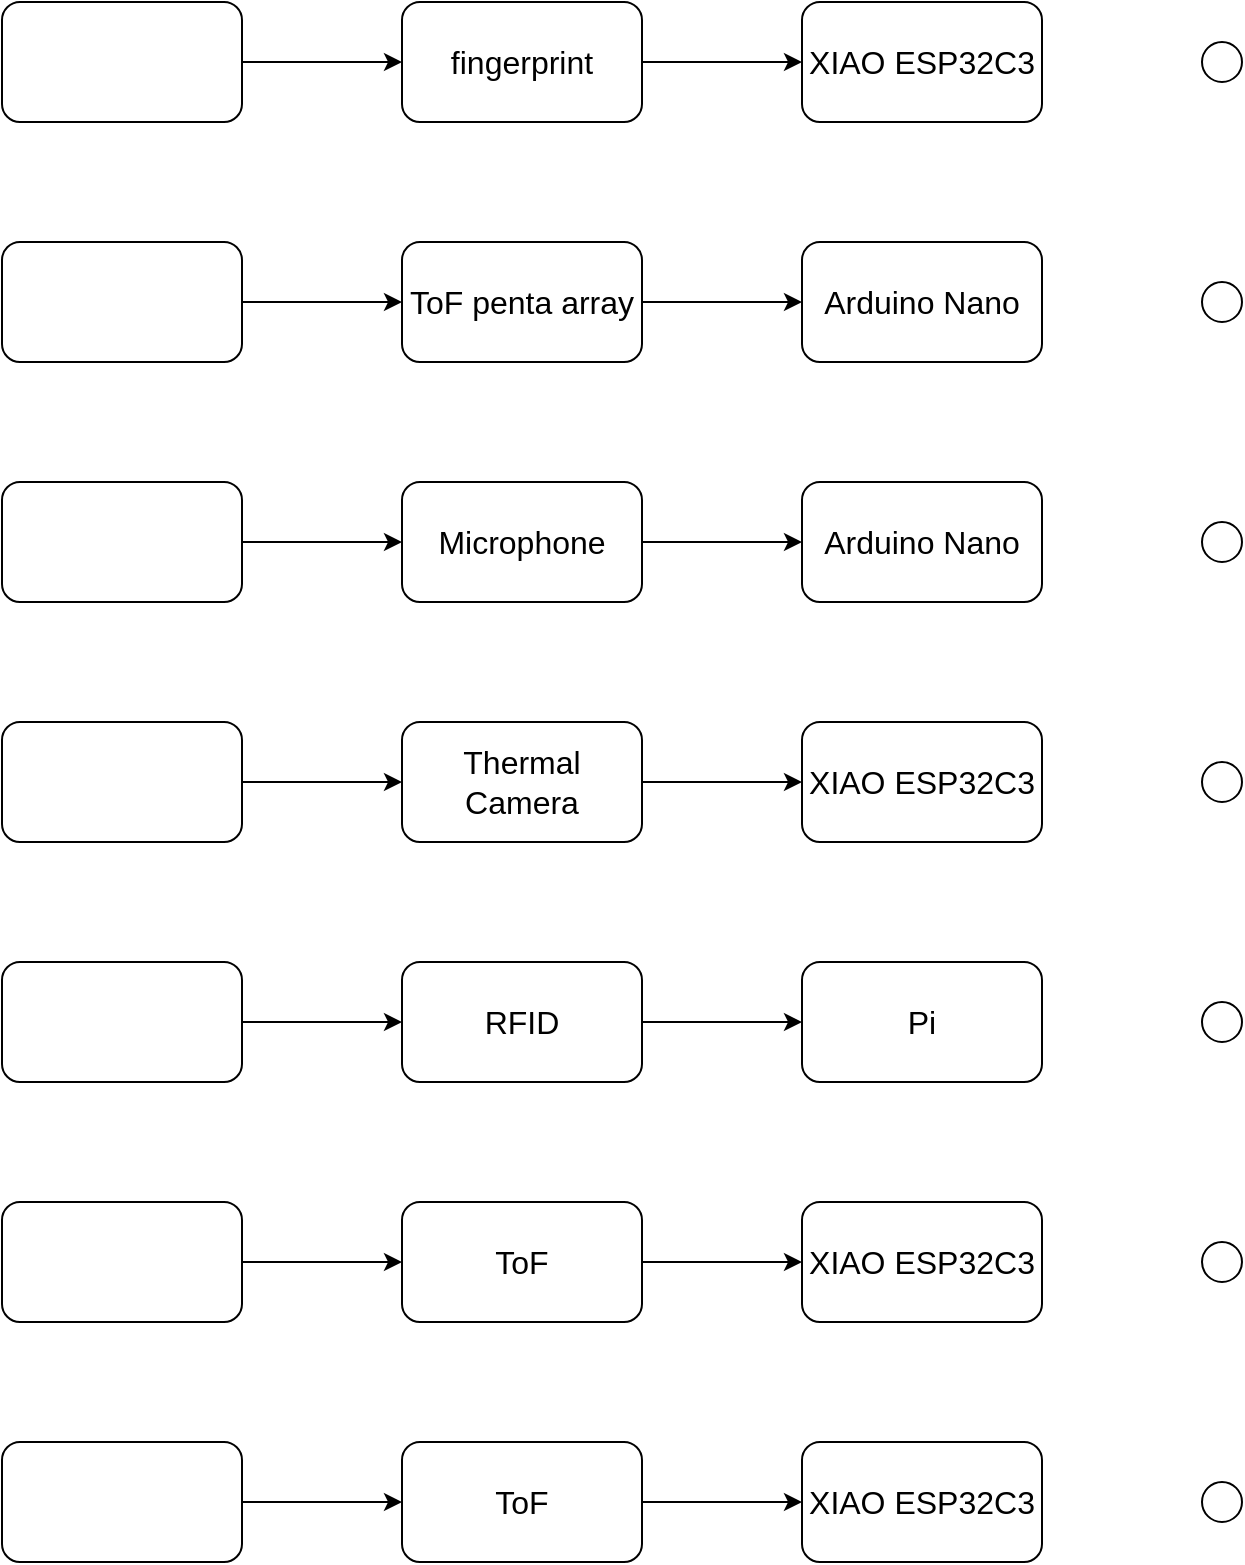 <mxfile version="23.0.2" type="device">
  <diagram id="KD6A33hOnKHh0tPZ0QpS" name="Page-1">
    <mxGraphModel dx="1194" dy="824" grid="1" gridSize="10" guides="1" tooltips="1" connect="1" arrows="1" fold="1" page="1" pageScale="1" pageWidth="850" pageHeight="1100" math="0" shadow="0">
      <root>
        <mxCell id="0" />
        <mxCell id="1" parent="0" />
        <mxCell id="cqa180hqLIQ2aw_EELrV-3" value="" style="edgeStyle=orthogonalEdgeStyle;rounded=0;orthogonalLoop=1;jettySize=auto;html=1;fontSize=16;" parent="1" source="cqa180hqLIQ2aw_EELrV-1" target="cqa180hqLIQ2aw_EELrV-2" edge="1">
          <mxGeometry relative="1" as="geometry" />
        </mxCell>
        <mxCell id="cqa180hqLIQ2aw_EELrV-1" value="fingerprint" style="rounded=1;whiteSpace=wrap;html=1;fontSize=16;" parent="1" vertex="1">
          <mxGeometry x="200" y="80" width="120" height="60" as="geometry" />
        </mxCell>
        <mxCell id="cqa180hqLIQ2aw_EELrV-2" value="XIAO ESP32C3" style="rounded=1;whiteSpace=wrap;html=1;fontSize=16;" parent="1" vertex="1">
          <mxGeometry x="400" y="80" width="120" height="60" as="geometry" />
        </mxCell>
        <mxCell id="cqa180hqLIQ2aw_EELrV-6" value="" style="edgeStyle=orthogonalEdgeStyle;rounded=0;orthogonalLoop=1;jettySize=auto;html=1;fontSize=16;" parent="1" source="cqa180hqLIQ2aw_EELrV-4" target="cqa180hqLIQ2aw_EELrV-5" edge="1">
          <mxGeometry relative="1" as="geometry" />
        </mxCell>
        <mxCell id="cqa180hqLIQ2aw_EELrV-4" value="ToF penta array" style="rounded=1;whiteSpace=wrap;html=1;fontSize=16;" parent="1" vertex="1">
          <mxGeometry x="200" y="200" width="120" height="60" as="geometry" />
        </mxCell>
        <mxCell id="cqa180hqLIQ2aw_EELrV-5" value="Arduino Nano" style="rounded=1;whiteSpace=wrap;html=1;fontSize=16;" parent="1" vertex="1">
          <mxGeometry x="400" y="200" width="120" height="60" as="geometry" />
        </mxCell>
        <mxCell id="cqa180hqLIQ2aw_EELrV-9" value="" style="edgeStyle=orthogonalEdgeStyle;rounded=0;orthogonalLoop=1;jettySize=auto;html=1;fontSize=16;" parent="1" source="cqa180hqLIQ2aw_EELrV-7" target="cqa180hqLIQ2aw_EELrV-8" edge="1">
          <mxGeometry relative="1" as="geometry" />
        </mxCell>
        <mxCell id="cqa180hqLIQ2aw_EELrV-7" value="Microphone" style="rounded=1;whiteSpace=wrap;html=1;fontSize=16;" parent="1" vertex="1">
          <mxGeometry x="200" y="320" width="120" height="60" as="geometry" />
        </mxCell>
        <mxCell id="cqa180hqLIQ2aw_EELrV-8" value="Arduino Nano" style="whiteSpace=wrap;html=1;rounded=1;fontSize=16;" parent="1" vertex="1">
          <mxGeometry x="400" y="320" width="120" height="60" as="geometry" />
        </mxCell>
        <mxCell id="cqa180hqLIQ2aw_EELrV-12" value="" style="edgeStyle=orthogonalEdgeStyle;rounded=0;orthogonalLoop=1;jettySize=auto;html=1;fontSize=16;" parent="1" source="cqa180hqLIQ2aw_EELrV-10" target="cqa180hqLIQ2aw_EELrV-11" edge="1">
          <mxGeometry relative="1" as="geometry" />
        </mxCell>
        <mxCell id="cqa180hqLIQ2aw_EELrV-10" value="Thermal Camera" style="rounded=1;whiteSpace=wrap;html=1;fontSize=16;" parent="1" vertex="1">
          <mxGeometry x="200" y="440" width="120" height="60" as="geometry" />
        </mxCell>
        <mxCell id="cqa180hqLIQ2aw_EELrV-11" value="XIAO ESP32C3" style="whiteSpace=wrap;html=1;rounded=1;fontSize=16;" parent="1" vertex="1">
          <mxGeometry x="400" y="440" width="120" height="60" as="geometry" />
        </mxCell>
        <mxCell id="cqa180hqLIQ2aw_EELrV-15" value="" style="edgeStyle=orthogonalEdgeStyle;rounded=0;orthogonalLoop=1;jettySize=auto;html=1;fontSize=16;" parent="1" source="cqa180hqLIQ2aw_EELrV-13" target="cqa180hqLIQ2aw_EELrV-14" edge="1">
          <mxGeometry relative="1" as="geometry" />
        </mxCell>
        <mxCell id="cqa180hqLIQ2aw_EELrV-13" value="RFID" style="rounded=1;whiteSpace=wrap;html=1;fontSize=16;" parent="1" vertex="1">
          <mxGeometry x="200" y="560" width="120" height="60" as="geometry" />
        </mxCell>
        <mxCell id="cqa180hqLIQ2aw_EELrV-14" value="Pi" style="whiteSpace=wrap;html=1;rounded=1;fontSize=16;" parent="1" vertex="1">
          <mxGeometry x="400" y="560" width="120" height="60" as="geometry" />
        </mxCell>
        <mxCell id="cqa180hqLIQ2aw_EELrV-18" value="" style="edgeStyle=orthogonalEdgeStyle;rounded=0;orthogonalLoop=1;jettySize=auto;html=1;fontSize=16;" parent="1" source="cqa180hqLIQ2aw_EELrV-16" target="cqa180hqLIQ2aw_EELrV-17" edge="1">
          <mxGeometry relative="1" as="geometry" />
        </mxCell>
        <mxCell id="cqa180hqLIQ2aw_EELrV-16" value="ToF" style="rounded=1;whiteSpace=wrap;html=1;fontSize=16;" parent="1" vertex="1">
          <mxGeometry x="200" y="680" width="120" height="60" as="geometry" />
        </mxCell>
        <mxCell id="cqa180hqLIQ2aw_EELrV-17" value="XIAO ESP32C3" style="whiteSpace=wrap;html=1;rounded=1;fontSize=16;" parent="1" vertex="1">
          <mxGeometry x="400" y="680" width="120" height="60" as="geometry" />
        </mxCell>
        <mxCell id="cqa180hqLIQ2aw_EELrV-21" value="" style="edgeStyle=orthogonalEdgeStyle;rounded=0;orthogonalLoop=1;jettySize=auto;html=1;" parent="1" source="cqa180hqLIQ2aw_EELrV-19" target="cqa180hqLIQ2aw_EELrV-1" edge="1">
          <mxGeometry relative="1" as="geometry" />
        </mxCell>
        <mxCell id="cqa180hqLIQ2aw_EELrV-19" value="" style="whiteSpace=wrap;html=1;fontSize=16;rounded=1;" parent="1" vertex="1">
          <mxGeometry y="80" width="120" height="60" as="geometry" />
        </mxCell>
        <mxCell id="cqa180hqLIQ2aw_EELrV-27" value="" style="edgeStyle=orthogonalEdgeStyle;rounded=0;orthogonalLoop=1;jettySize=auto;html=1;" parent="1" source="cqa180hqLIQ2aw_EELrV-22" target="cqa180hqLIQ2aw_EELrV-4" edge="1">
          <mxGeometry relative="1" as="geometry" />
        </mxCell>
        <mxCell id="cqa180hqLIQ2aw_EELrV-22" value="" style="whiteSpace=wrap;html=1;fontSize=16;rounded=1;" parent="1" vertex="1">
          <mxGeometry y="200" width="120" height="60" as="geometry" />
        </mxCell>
        <mxCell id="cqa180hqLIQ2aw_EELrV-28" value="" style="edgeStyle=orthogonalEdgeStyle;rounded=0;orthogonalLoop=1;jettySize=auto;html=1;" parent="1" source="cqa180hqLIQ2aw_EELrV-23" target="cqa180hqLIQ2aw_EELrV-7" edge="1">
          <mxGeometry relative="1" as="geometry" />
        </mxCell>
        <mxCell id="cqa180hqLIQ2aw_EELrV-23" value="" style="whiteSpace=wrap;html=1;fontSize=16;rounded=1;" parent="1" vertex="1">
          <mxGeometry y="320" width="120" height="60" as="geometry" />
        </mxCell>
        <mxCell id="cqa180hqLIQ2aw_EELrV-29" value="" style="edgeStyle=orthogonalEdgeStyle;rounded=0;orthogonalLoop=1;jettySize=auto;html=1;" parent="1" source="cqa180hqLIQ2aw_EELrV-24" target="cqa180hqLIQ2aw_EELrV-10" edge="1">
          <mxGeometry relative="1" as="geometry" />
        </mxCell>
        <mxCell id="cqa180hqLIQ2aw_EELrV-24" value="" style="whiteSpace=wrap;html=1;fontSize=16;rounded=1;" parent="1" vertex="1">
          <mxGeometry y="440" width="120" height="60" as="geometry" />
        </mxCell>
        <mxCell id="cqa180hqLIQ2aw_EELrV-30" value="" style="edgeStyle=orthogonalEdgeStyle;rounded=0;orthogonalLoop=1;jettySize=auto;html=1;" parent="1" source="cqa180hqLIQ2aw_EELrV-25" target="cqa180hqLIQ2aw_EELrV-13" edge="1">
          <mxGeometry relative="1" as="geometry" />
        </mxCell>
        <mxCell id="cqa180hqLIQ2aw_EELrV-25" value="" style="whiteSpace=wrap;html=1;fontSize=16;rounded=1;" parent="1" vertex="1">
          <mxGeometry y="560" width="120" height="60" as="geometry" />
        </mxCell>
        <mxCell id="cqa180hqLIQ2aw_EELrV-31" value="" style="edgeStyle=orthogonalEdgeStyle;rounded=0;orthogonalLoop=1;jettySize=auto;html=1;" parent="1" source="cqa180hqLIQ2aw_EELrV-26" target="cqa180hqLIQ2aw_EELrV-16" edge="1">
          <mxGeometry relative="1" as="geometry" />
        </mxCell>
        <mxCell id="cqa180hqLIQ2aw_EELrV-26" value="" style="whiteSpace=wrap;html=1;fontSize=16;rounded=1;" parent="1" vertex="1">
          <mxGeometry y="680" width="120" height="60" as="geometry" />
        </mxCell>
        <mxCell id="cqa180hqLIQ2aw_EELrV-33" value="" style="ellipse;whiteSpace=wrap;html=1;aspect=fixed;" parent="1" vertex="1">
          <mxGeometry x="600" y="100" width="20" height="20" as="geometry" />
        </mxCell>
        <mxCell id="cqa180hqLIQ2aw_EELrV-34" value="" style="ellipse;whiteSpace=wrap;html=1;aspect=fixed;" parent="1" vertex="1">
          <mxGeometry x="600" y="220" width="20" height="20" as="geometry" />
        </mxCell>
        <mxCell id="cqa180hqLIQ2aw_EELrV-35" value="" style="ellipse;whiteSpace=wrap;html=1;aspect=fixed;" parent="1" vertex="1">
          <mxGeometry x="600" y="340" width="20" height="20" as="geometry" />
        </mxCell>
        <mxCell id="cqa180hqLIQ2aw_EELrV-36" value="" style="ellipse;whiteSpace=wrap;html=1;aspect=fixed;" parent="1" vertex="1">
          <mxGeometry x="600" y="460" width="20" height="20" as="geometry" />
        </mxCell>
        <mxCell id="cqa180hqLIQ2aw_EELrV-37" value="" style="ellipse;whiteSpace=wrap;html=1;aspect=fixed;" parent="1" vertex="1">
          <mxGeometry x="600" y="580" width="20" height="20" as="geometry" />
        </mxCell>
        <mxCell id="cqa180hqLIQ2aw_EELrV-38" value="" style="ellipse;whiteSpace=wrap;html=1;aspect=fixed;" parent="1" vertex="1">
          <mxGeometry x="600" y="700" width="20" height="20" as="geometry" />
        </mxCell>
        <mxCell id="K-2fhQaBO9Zreb0G1oeB-1" value="" style="edgeStyle=orthogonalEdgeStyle;rounded=0;orthogonalLoop=1;jettySize=auto;html=1;fontSize=16;" edge="1" parent="1" source="K-2fhQaBO9Zreb0G1oeB-2" target="K-2fhQaBO9Zreb0G1oeB-3">
          <mxGeometry relative="1" as="geometry" />
        </mxCell>
        <mxCell id="K-2fhQaBO9Zreb0G1oeB-2" value="ToF" style="rounded=1;whiteSpace=wrap;html=1;fontSize=16;" vertex="1" parent="1">
          <mxGeometry x="200" y="800" width="120" height="60" as="geometry" />
        </mxCell>
        <mxCell id="K-2fhQaBO9Zreb0G1oeB-3" value="XIAO ESP32C3" style="whiteSpace=wrap;html=1;rounded=1;fontSize=16;" vertex="1" parent="1">
          <mxGeometry x="400" y="800" width="120" height="60" as="geometry" />
        </mxCell>
        <mxCell id="K-2fhQaBO9Zreb0G1oeB-4" value="" style="edgeStyle=orthogonalEdgeStyle;rounded=0;orthogonalLoop=1;jettySize=auto;html=1;" edge="1" parent="1" source="K-2fhQaBO9Zreb0G1oeB-5" target="K-2fhQaBO9Zreb0G1oeB-2">
          <mxGeometry relative="1" as="geometry" />
        </mxCell>
        <mxCell id="K-2fhQaBO9Zreb0G1oeB-5" value="" style="whiteSpace=wrap;html=1;fontSize=16;rounded=1;" vertex="1" parent="1">
          <mxGeometry y="800" width="120" height="60" as="geometry" />
        </mxCell>
        <mxCell id="K-2fhQaBO9Zreb0G1oeB-6" value="" style="ellipse;whiteSpace=wrap;html=1;aspect=fixed;" vertex="1" parent="1">
          <mxGeometry x="600" y="820" width="20" height="20" as="geometry" />
        </mxCell>
      </root>
    </mxGraphModel>
  </diagram>
</mxfile>

